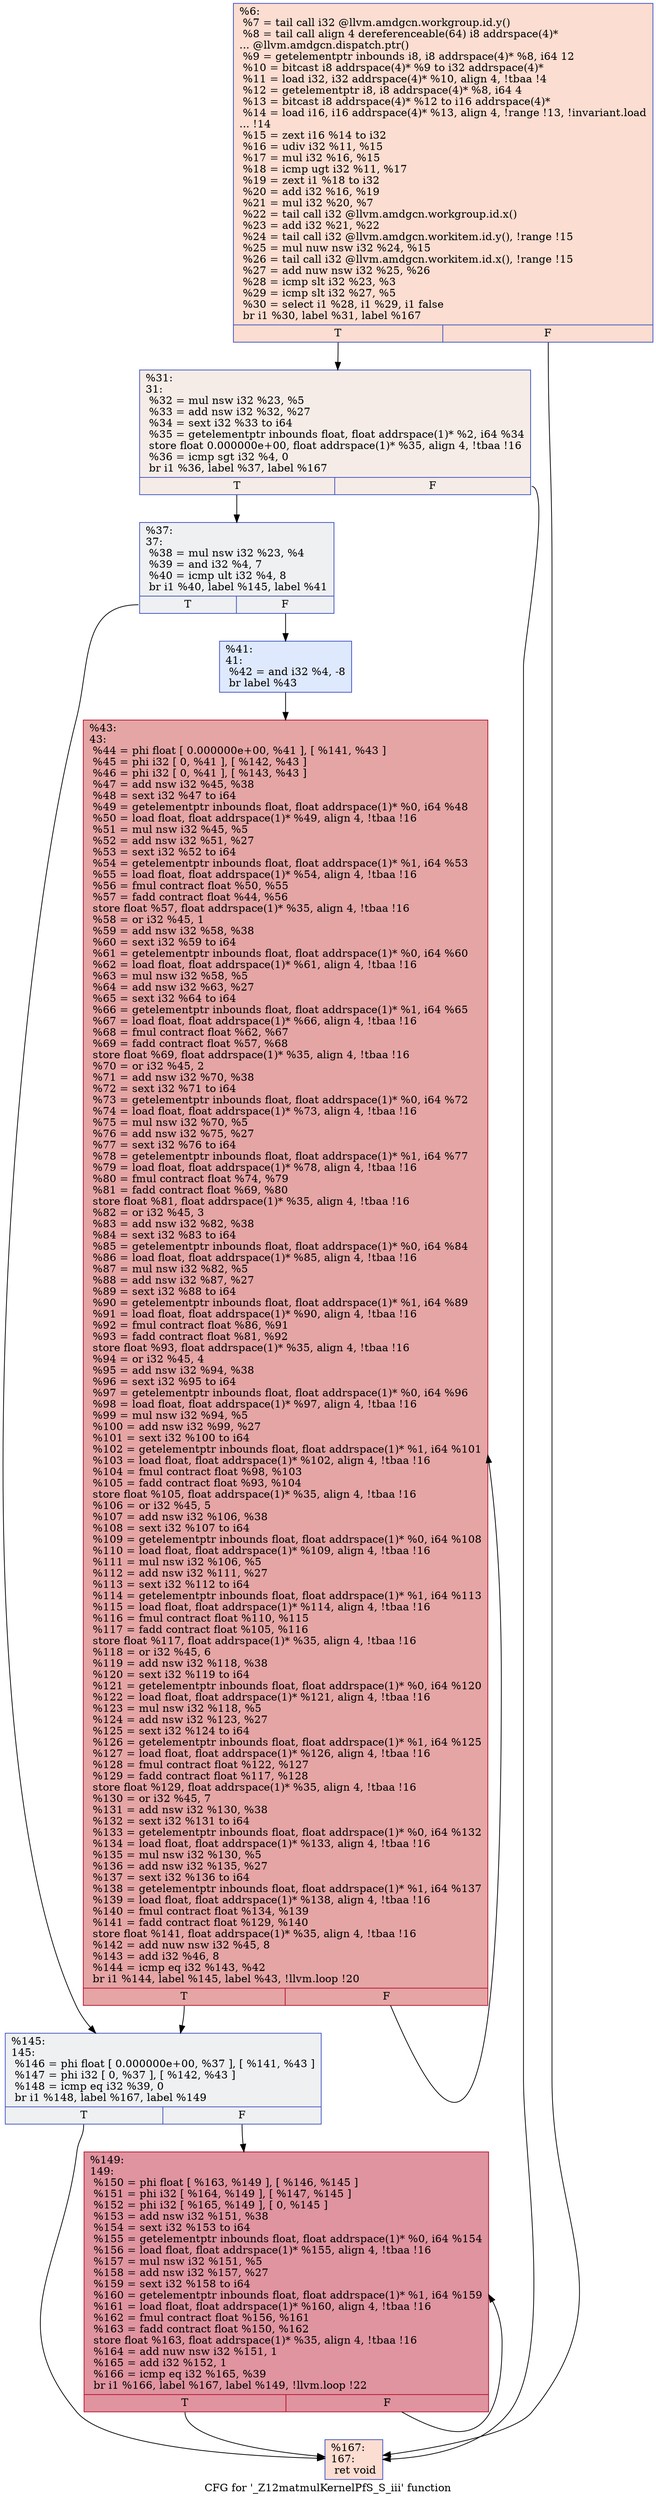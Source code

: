 digraph "CFG for '_Z12matmulKernelPfS_S_iii' function" {
	label="CFG for '_Z12matmulKernelPfS_S_iii' function";

	Node0x62edf50 [shape=record,color="#3d50c3ff", style=filled, fillcolor="#f7b39670",label="{%6:\l  %7 = tail call i32 @llvm.amdgcn.workgroup.id.y()\l  %8 = tail call align 4 dereferenceable(64) i8 addrspace(4)*\l... @llvm.amdgcn.dispatch.ptr()\l  %9 = getelementptr inbounds i8, i8 addrspace(4)* %8, i64 12\l  %10 = bitcast i8 addrspace(4)* %9 to i32 addrspace(4)*\l  %11 = load i32, i32 addrspace(4)* %10, align 4, !tbaa !4\l  %12 = getelementptr i8, i8 addrspace(4)* %8, i64 4\l  %13 = bitcast i8 addrspace(4)* %12 to i16 addrspace(4)*\l  %14 = load i16, i16 addrspace(4)* %13, align 4, !range !13, !invariant.load\l... !14\l  %15 = zext i16 %14 to i32\l  %16 = udiv i32 %11, %15\l  %17 = mul i32 %16, %15\l  %18 = icmp ugt i32 %11, %17\l  %19 = zext i1 %18 to i32\l  %20 = add i32 %16, %19\l  %21 = mul i32 %20, %7\l  %22 = tail call i32 @llvm.amdgcn.workgroup.id.x()\l  %23 = add i32 %21, %22\l  %24 = tail call i32 @llvm.amdgcn.workitem.id.y(), !range !15\l  %25 = mul nuw nsw i32 %24, %15\l  %26 = tail call i32 @llvm.amdgcn.workitem.id.x(), !range !15\l  %27 = add nuw nsw i32 %25, %26\l  %28 = icmp slt i32 %23, %3\l  %29 = icmp slt i32 %27, %5\l  %30 = select i1 %28, i1 %29, i1 false\l  br i1 %30, label %31, label %167\l|{<s0>T|<s1>F}}"];
	Node0x62edf50:s0 -> Node0x62f10e0;
	Node0x62edf50:s1 -> Node0x62f1170;
	Node0x62f10e0 [shape=record,color="#3d50c3ff", style=filled, fillcolor="#ead5c970",label="{%31:\l31:                                               \l  %32 = mul nsw i32 %23, %5\l  %33 = add nsw i32 %32, %27\l  %34 = sext i32 %33 to i64\l  %35 = getelementptr inbounds float, float addrspace(1)* %2, i64 %34\l  store float 0.000000e+00, float addrspace(1)* %35, align 4, !tbaa !16\l  %36 = icmp sgt i32 %4, 0\l  br i1 %36, label %37, label %167\l|{<s0>T|<s1>F}}"];
	Node0x62f10e0:s0 -> Node0x62f2290;
	Node0x62f10e0:s1 -> Node0x62f1170;
	Node0x62f2290 [shape=record,color="#3d50c3ff", style=filled, fillcolor="#d9dce170",label="{%37:\l37:                                               \l  %38 = mul nsw i32 %23, %4\l  %39 = and i32 %4, 7\l  %40 = icmp ult i32 %4, 8\l  br i1 %40, label %145, label %41\l|{<s0>T|<s1>F}}"];
	Node0x62f2290:s0 -> Node0x62f25e0;
	Node0x62f2290:s1 -> Node0x62f2630;
	Node0x62f2630 [shape=record,color="#3d50c3ff", style=filled, fillcolor="#b5cdfa70",label="{%41:\l41:                                               \l  %42 = and i32 %4, -8\l  br label %43\l}"];
	Node0x62f2630 -> Node0x62f2830;
	Node0x62f2830 [shape=record,color="#b70d28ff", style=filled, fillcolor="#c5333470",label="{%43:\l43:                                               \l  %44 = phi float [ 0.000000e+00, %41 ], [ %141, %43 ]\l  %45 = phi i32 [ 0, %41 ], [ %142, %43 ]\l  %46 = phi i32 [ 0, %41 ], [ %143, %43 ]\l  %47 = add nsw i32 %45, %38\l  %48 = sext i32 %47 to i64\l  %49 = getelementptr inbounds float, float addrspace(1)* %0, i64 %48\l  %50 = load float, float addrspace(1)* %49, align 4, !tbaa !16\l  %51 = mul nsw i32 %45, %5\l  %52 = add nsw i32 %51, %27\l  %53 = sext i32 %52 to i64\l  %54 = getelementptr inbounds float, float addrspace(1)* %1, i64 %53\l  %55 = load float, float addrspace(1)* %54, align 4, !tbaa !16\l  %56 = fmul contract float %50, %55\l  %57 = fadd contract float %44, %56\l  store float %57, float addrspace(1)* %35, align 4, !tbaa !16\l  %58 = or i32 %45, 1\l  %59 = add nsw i32 %58, %38\l  %60 = sext i32 %59 to i64\l  %61 = getelementptr inbounds float, float addrspace(1)* %0, i64 %60\l  %62 = load float, float addrspace(1)* %61, align 4, !tbaa !16\l  %63 = mul nsw i32 %58, %5\l  %64 = add nsw i32 %63, %27\l  %65 = sext i32 %64 to i64\l  %66 = getelementptr inbounds float, float addrspace(1)* %1, i64 %65\l  %67 = load float, float addrspace(1)* %66, align 4, !tbaa !16\l  %68 = fmul contract float %62, %67\l  %69 = fadd contract float %57, %68\l  store float %69, float addrspace(1)* %35, align 4, !tbaa !16\l  %70 = or i32 %45, 2\l  %71 = add nsw i32 %70, %38\l  %72 = sext i32 %71 to i64\l  %73 = getelementptr inbounds float, float addrspace(1)* %0, i64 %72\l  %74 = load float, float addrspace(1)* %73, align 4, !tbaa !16\l  %75 = mul nsw i32 %70, %5\l  %76 = add nsw i32 %75, %27\l  %77 = sext i32 %76 to i64\l  %78 = getelementptr inbounds float, float addrspace(1)* %1, i64 %77\l  %79 = load float, float addrspace(1)* %78, align 4, !tbaa !16\l  %80 = fmul contract float %74, %79\l  %81 = fadd contract float %69, %80\l  store float %81, float addrspace(1)* %35, align 4, !tbaa !16\l  %82 = or i32 %45, 3\l  %83 = add nsw i32 %82, %38\l  %84 = sext i32 %83 to i64\l  %85 = getelementptr inbounds float, float addrspace(1)* %0, i64 %84\l  %86 = load float, float addrspace(1)* %85, align 4, !tbaa !16\l  %87 = mul nsw i32 %82, %5\l  %88 = add nsw i32 %87, %27\l  %89 = sext i32 %88 to i64\l  %90 = getelementptr inbounds float, float addrspace(1)* %1, i64 %89\l  %91 = load float, float addrspace(1)* %90, align 4, !tbaa !16\l  %92 = fmul contract float %86, %91\l  %93 = fadd contract float %81, %92\l  store float %93, float addrspace(1)* %35, align 4, !tbaa !16\l  %94 = or i32 %45, 4\l  %95 = add nsw i32 %94, %38\l  %96 = sext i32 %95 to i64\l  %97 = getelementptr inbounds float, float addrspace(1)* %0, i64 %96\l  %98 = load float, float addrspace(1)* %97, align 4, !tbaa !16\l  %99 = mul nsw i32 %94, %5\l  %100 = add nsw i32 %99, %27\l  %101 = sext i32 %100 to i64\l  %102 = getelementptr inbounds float, float addrspace(1)* %1, i64 %101\l  %103 = load float, float addrspace(1)* %102, align 4, !tbaa !16\l  %104 = fmul contract float %98, %103\l  %105 = fadd contract float %93, %104\l  store float %105, float addrspace(1)* %35, align 4, !tbaa !16\l  %106 = or i32 %45, 5\l  %107 = add nsw i32 %106, %38\l  %108 = sext i32 %107 to i64\l  %109 = getelementptr inbounds float, float addrspace(1)* %0, i64 %108\l  %110 = load float, float addrspace(1)* %109, align 4, !tbaa !16\l  %111 = mul nsw i32 %106, %5\l  %112 = add nsw i32 %111, %27\l  %113 = sext i32 %112 to i64\l  %114 = getelementptr inbounds float, float addrspace(1)* %1, i64 %113\l  %115 = load float, float addrspace(1)* %114, align 4, !tbaa !16\l  %116 = fmul contract float %110, %115\l  %117 = fadd contract float %105, %116\l  store float %117, float addrspace(1)* %35, align 4, !tbaa !16\l  %118 = or i32 %45, 6\l  %119 = add nsw i32 %118, %38\l  %120 = sext i32 %119 to i64\l  %121 = getelementptr inbounds float, float addrspace(1)* %0, i64 %120\l  %122 = load float, float addrspace(1)* %121, align 4, !tbaa !16\l  %123 = mul nsw i32 %118, %5\l  %124 = add nsw i32 %123, %27\l  %125 = sext i32 %124 to i64\l  %126 = getelementptr inbounds float, float addrspace(1)* %1, i64 %125\l  %127 = load float, float addrspace(1)* %126, align 4, !tbaa !16\l  %128 = fmul contract float %122, %127\l  %129 = fadd contract float %117, %128\l  store float %129, float addrspace(1)* %35, align 4, !tbaa !16\l  %130 = or i32 %45, 7\l  %131 = add nsw i32 %130, %38\l  %132 = sext i32 %131 to i64\l  %133 = getelementptr inbounds float, float addrspace(1)* %0, i64 %132\l  %134 = load float, float addrspace(1)* %133, align 4, !tbaa !16\l  %135 = mul nsw i32 %130, %5\l  %136 = add nsw i32 %135, %27\l  %137 = sext i32 %136 to i64\l  %138 = getelementptr inbounds float, float addrspace(1)* %1, i64 %137\l  %139 = load float, float addrspace(1)* %138, align 4, !tbaa !16\l  %140 = fmul contract float %134, %139\l  %141 = fadd contract float %129, %140\l  store float %141, float addrspace(1)* %35, align 4, !tbaa !16\l  %142 = add nuw nsw i32 %45, 8\l  %143 = add i32 %46, 8\l  %144 = icmp eq i32 %143, %42\l  br i1 %144, label %145, label %43, !llvm.loop !20\l|{<s0>T|<s1>F}}"];
	Node0x62f2830:s0 -> Node0x62f25e0;
	Node0x62f2830:s1 -> Node0x62f2830;
	Node0x62f25e0 [shape=record,color="#3d50c3ff", style=filled, fillcolor="#d9dce170",label="{%145:\l145:                                              \l  %146 = phi float [ 0.000000e+00, %37 ], [ %141, %43 ]\l  %147 = phi i32 [ 0, %37 ], [ %142, %43 ]\l  %148 = icmp eq i32 %39, 0\l  br i1 %148, label %167, label %149\l|{<s0>T|<s1>F}}"];
	Node0x62f25e0:s0 -> Node0x62f1170;
	Node0x62f25e0:s1 -> Node0x62f7530;
	Node0x62f7530 [shape=record,color="#b70d28ff", style=filled, fillcolor="#b70d2870",label="{%149:\l149:                                              \l  %150 = phi float [ %163, %149 ], [ %146, %145 ]\l  %151 = phi i32 [ %164, %149 ], [ %147, %145 ]\l  %152 = phi i32 [ %165, %149 ], [ 0, %145 ]\l  %153 = add nsw i32 %151, %38\l  %154 = sext i32 %153 to i64\l  %155 = getelementptr inbounds float, float addrspace(1)* %0, i64 %154\l  %156 = load float, float addrspace(1)* %155, align 4, !tbaa !16\l  %157 = mul nsw i32 %151, %5\l  %158 = add nsw i32 %157, %27\l  %159 = sext i32 %158 to i64\l  %160 = getelementptr inbounds float, float addrspace(1)* %1, i64 %159\l  %161 = load float, float addrspace(1)* %160, align 4, !tbaa !16\l  %162 = fmul contract float %156, %161\l  %163 = fadd contract float %150, %162\l  store float %163, float addrspace(1)* %35, align 4, !tbaa !16\l  %164 = add nuw nsw i32 %151, 1\l  %165 = add i32 %152, 1\l  %166 = icmp eq i32 %165, %39\l  br i1 %166, label %167, label %149, !llvm.loop !22\l|{<s0>T|<s1>F}}"];
	Node0x62f7530:s0 -> Node0x62f1170;
	Node0x62f7530:s1 -> Node0x62f7530;
	Node0x62f1170 [shape=record,color="#3d50c3ff", style=filled, fillcolor="#f7b39670",label="{%167:\l167:                                              \l  ret void\l}"];
}
